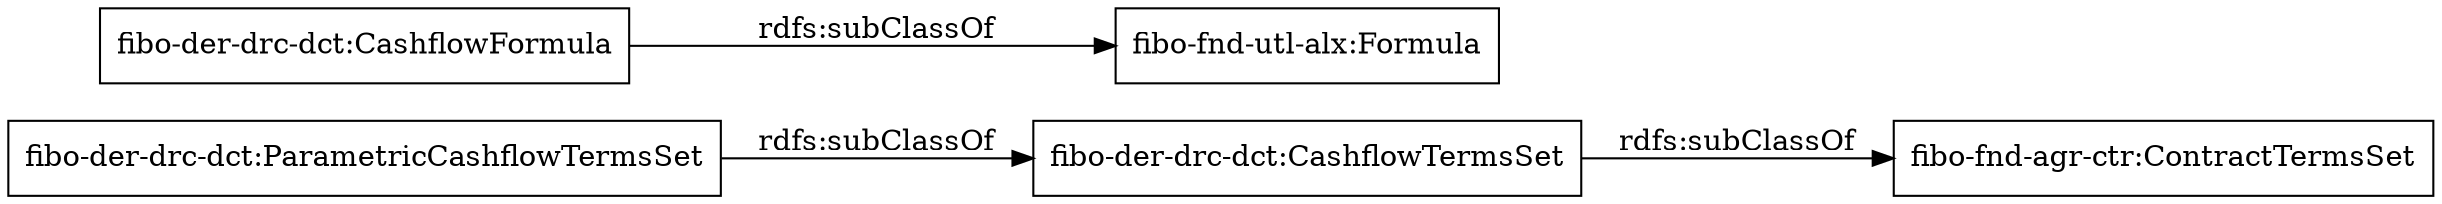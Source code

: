 digraph ar2dtool_diagram { 
rankdir=LR;
size="1000"
node [shape = rectangle, color="black"]; "fibo-der-drc-dct:ParametricCashflowTermsSet" "fibo-der-drc-dct:CashflowTermsSet" "fibo-der-drc-dct:CashflowFormula" ; /*classes style*/
	"fibo-der-drc-dct:ParametricCashflowTermsSet" -> "fibo-der-drc-dct:CashflowTermsSet" [ label = "rdfs:subClassOf" ];
	"fibo-der-drc-dct:CashflowTermsSet" -> "fibo-fnd-agr-ctr:ContractTermsSet" [ label = "rdfs:subClassOf" ];
	"fibo-der-drc-dct:CashflowFormula" -> "fibo-fnd-utl-alx:Formula" [ label = "rdfs:subClassOf" ];

}
